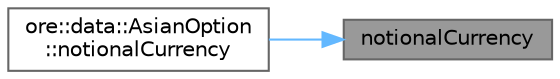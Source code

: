 digraph "notionalCurrency"
{
 // INTERACTIVE_SVG=YES
 // LATEX_PDF_SIZE
  bgcolor="transparent";
  edge [fontname=Helvetica,fontsize=10,labelfontname=Helvetica,labelfontsize=10];
  node [fontname=Helvetica,fontsize=10,shape=box,height=0.2,width=0.4];
  rankdir="RL";
  Node1 [label="notionalCurrency",height=0.2,width=0.4,color="gray40", fillcolor="grey60", style="filled", fontcolor="black",tooltip=" "];
  Node1 -> Node2 [dir="back",color="steelblue1",style="solid"];
  Node2 [label="ore::data::AsianOption\l::notionalCurrency",height=0.2,width=0.4,color="grey40", fillcolor="white", style="filled",URL="$classore_1_1data_1_1_asian_option.html#ad2877c05309be79c7276265ac64baa93",tooltip=" "];
}
